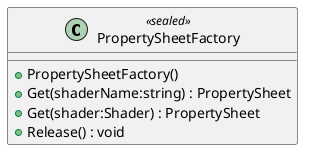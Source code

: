 @startuml
class PropertySheetFactory <<sealed>> {
    + PropertySheetFactory()
    + Get(shaderName:string) : PropertySheet
    + Get(shader:Shader) : PropertySheet
    + Release() : void
}
@enduml
